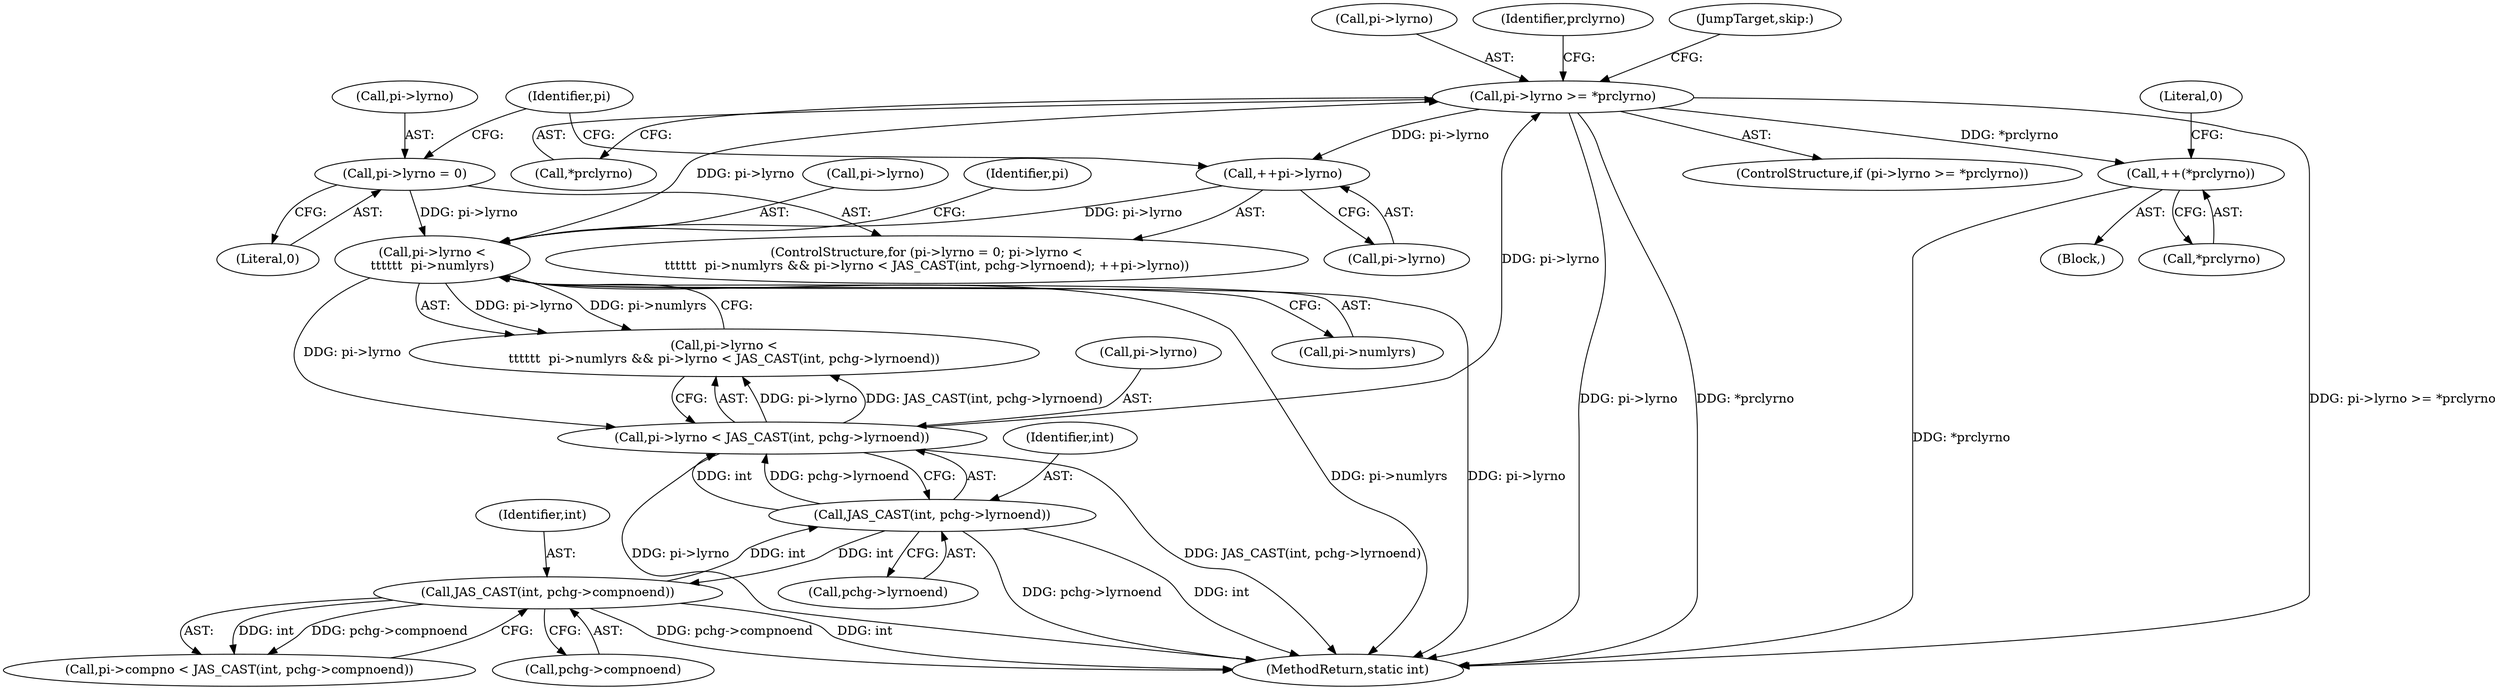 digraph "0_jasper_aa0b0f79ade5eef8b0e7a214c03f5af54b36ba7d@pointer" {
"1000691" [label="(Call,++(*prclyrno))"];
"1000684" [label="(Call,pi->lyrno >= *prclyrno)"];
"1000650" [label="(Call,pi->lyrno <\n\t\t\t\t\t\t  pi->numlyrs)"];
"1000644" [label="(Call,pi->lyrno = 0)"];
"1000666" [label="(Call,++pi->lyrno)"];
"1000657" [label="(Call,pi->lyrno < JAS_CAST(int, pchg->lyrnoend))"];
"1000661" [label="(Call,JAS_CAST(int, pchg->lyrnoend))"];
"1000159" [label="(Call,JAS_CAST(int, pchg->compnoend))"];
"1000663" [label="(Call,pchg->lyrnoend)"];
"1000684" [label="(Call,pi->lyrno >= *prclyrno)"];
"1000690" [label="(Block,)"];
"1000688" [label="(Call,*prclyrno)"];
"1000685" [label="(Call,pi->lyrno)"];
"1000691" [label="(Call,++(*prclyrno))"];
"1000661" [label="(Call,JAS_CAST(int, pchg->lyrnoend))"];
"1000658" [label="(Call,pi->lyrno)"];
"1000161" [label="(Call,pchg->compnoend)"];
"1000699" [label="(MethodReturn,static int)"];
"1000693" [label="(Identifier,prclyrno)"];
"1000683" [label="(ControlStructure,if (pi->lyrno >= *prclyrno))"];
"1000648" [label="(Literal,0)"];
"1000160" [label="(Identifier,int)"];
"1000696" [label="(JumpTarget,skip:)"];
"1000692" [label="(Call,*prclyrno)"];
"1000695" [label="(Literal,0)"];
"1000159" [label="(Call,JAS_CAST(int, pchg->compnoend))"];
"1000662" [label="(Identifier,int)"];
"1000155" [label="(Call,pi->compno < JAS_CAST(int, pchg->compnoend))"];
"1000645" [label="(Call,pi->lyrno)"];
"1000659" [label="(Identifier,pi)"];
"1000654" [label="(Call,pi->numlyrs)"];
"1000652" [label="(Identifier,pi)"];
"1000667" [label="(Call,pi->lyrno)"];
"1000650" [label="(Call,pi->lyrno <\n\t\t\t\t\t\t  pi->numlyrs)"];
"1000644" [label="(Call,pi->lyrno = 0)"];
"1000666" [label="(Call,++pi->lyrno)"];
"1000657" [label="(Call,pi->lyrno < JAS_CAST(int, pchg->lyrnoend))"];
"1000643" [label="(ControlStructure,for (pi->lyrno = 0; pi->lyrno <\n\t\t\t\t\t\t  pi->numlyrs && pi->lyrno < JAS_CAST(int, pchg->lyrnoend); ++pi->lyrno))"];
"1000649" [label="(Call,pi->lyrno <\n\t\t\t\t\t\t  pi->numlyrs && pi->lyrno < JAS_CAST(int, pchg->lyrnoend))"];
"1000651" [label="(Call,pi->lyrno)"];
"1000691" -> "1000690"  [label="AST: "];
"1000691" -> "1000692"  [label="CFG: "];
"1000692" -> "1000691"  [label="AST: "];
"1000695" -> "1000691"  [label="CFG: "];
"1000691" -> "1000699"  [label="DDG: *prclyrno"];
"1000684" -> "1000691"  [label="DDG: *prclyrno"];
"1000684" -> "1000683"  [label="AST: "];
"1000684" -> "1000688"  [label="CFG: "];
"1000685" -> "1000684"  [label="AST: "];
"1000688" -> "1000684"  [label="AST: "];
"1000693" -> "1000684"  [label="CFG: "];
"1000696" -> "1000684"  [label="CFG: "];
"1000684" -> "1000699"  [label="DDG: pi->lyrno >= *prclyrno"];
"1000684" -> "1000699"  [label="DDG: pi->lyrno"];
"1000684" -> "1000699"  [label="DDG: *prclyrno"];
"1000684" -> "1000666"  [label="DDG: pi->lyrno"];
"1000650" -> "1000684"  [label="DDG: pi->lyrno"];
"1000657" -> "1000684"  [label="DDG: pi->lyrno"];
"1000650" -> "1000649"  [label="AST: "];
"1000650" -> "1000654"  [label="CFG: "];
"1000651" -> "1000650"  [label="AST: "];
"1000654" -> "1000650"  [label="AST: "];
"1000659" -> "1000650"  [label="CFG: "];
"1000649" -> "1000650"  [label="CFG: "];
"1000650" -> "1000699"  [label="DDG: pi->lyrno"];
"1000650" -> "1000699"  [label="DDG: pi->numlyrs"];
"1000650" -> "1000649"  [label="DDG: pi->lyrno"];
"1000650" -> "1000649"  [label="DDG: pi->numlyrs"];
"1000644" -> "1000650"  [label="DDG: pi->lyrno"];
"1000666" -> "1000650"  [label="DDG: pi->lyrno"];
"1000650" -> "1000657"  [label="DDG: pi->lyrno"];
"1000644" -> "1000643"  [label="AST: "];
"1000644" -> "1000648"  [label="CFG: "];
"1000645" -> "1000644"  [label="AST: "];
"1000648" -> "1000644"  [label="AST: "];
"1000652" -> "1000644"  [label="CFG: "];
"1000666" -> "1000643"  [label="AST: "];
"1000666" -> "1000667"  [label="CFG: "];
"1000667" -> "1000666"  [label="AST: "];
"1000652" -> "1000666"  [label="CFG: "];
"1000657" -> "1000649"  [label="AST: "];
"1000657" -> "1000661"  [label="CFG: "];
"1000658" -> "1000657"  [label="AST: "];
"1000661" -> "1000657"  [label="AST: "];
"1000649" -> "1000657"  [label="CFG: "];
"1000657" -> "1000699"  [label="DDG: JAS_CAST(int, pchg->lyrnoend)"];
"1000657" -> "1000699"  [label="DDG: pi->lyrno"];
"1000657" -> "1000649"  [label="DDG: pi->lyrno"];
"1000657" -> "1000649"  [label="DDG: JAS_CAST(int, pchg->lyrnoend)"];
"1000661" -> "1000657"  [label="DDG: int"];
"1000661" -> "1000657"  [label="DDG: pchg->lyrnoend"];
"1000661" -> "1000663"  [label="CFG: "];
"1000662" -> "1000661"  [label="AST: "];
"1000663" -> "1000661"  [label="AST: "];
"1000661" -> "1000699"  [label="DDG: pchg->lyrnoend"];
"1000661" -> "1000699"  [label="DDG: int"];
"1000661" -> "1000159"  [label="DDG: int"];
"1000159" -> "1000661"  [label="DDG: int"];
"1000159" -> "1000155"  [label="AST: "];
"1000159" -> "1000161"  [label="CFG: "];
"1000160" -> "1000159"  [label="AST: "];
"1000161" -> "1000159"  [label="AST: "];
"1000155" -> "1000159"  [label="CFG: "];
"1000159" -> "1000699"  [label="DDG: int"];
"1000159" -> "1000699"  [label="DDG: pchg->compnoend"];
"1000159" -> "1000155"  [label="DDG: int"];
"1000159" -> "1000155"  [label="DDG: pchg->compnoend"];
}
